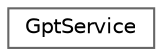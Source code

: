 digraph "Graphical Class Hierarchy"
{
 // LATEX_PDF_SIZE
  bgcolor="transparent";
  edge [fontname=Helvetica,fontsize=10,labelfontname=Helvetica,labelfontsize=10];
  node [fontname=Helvetica,fontsize=10,shape=box,height=0.2,width=0.4];
  rankdir="LR";
  Node0 [id="Node000000",label="GptService",height=0.2,width=0.4,color="grey40", fillcolor="white", style="filled",URL="$class_app_1_1_http_1_1_classes_1_1_ai_models_1_1_gpt_service.html",tooltip=" "];
}
